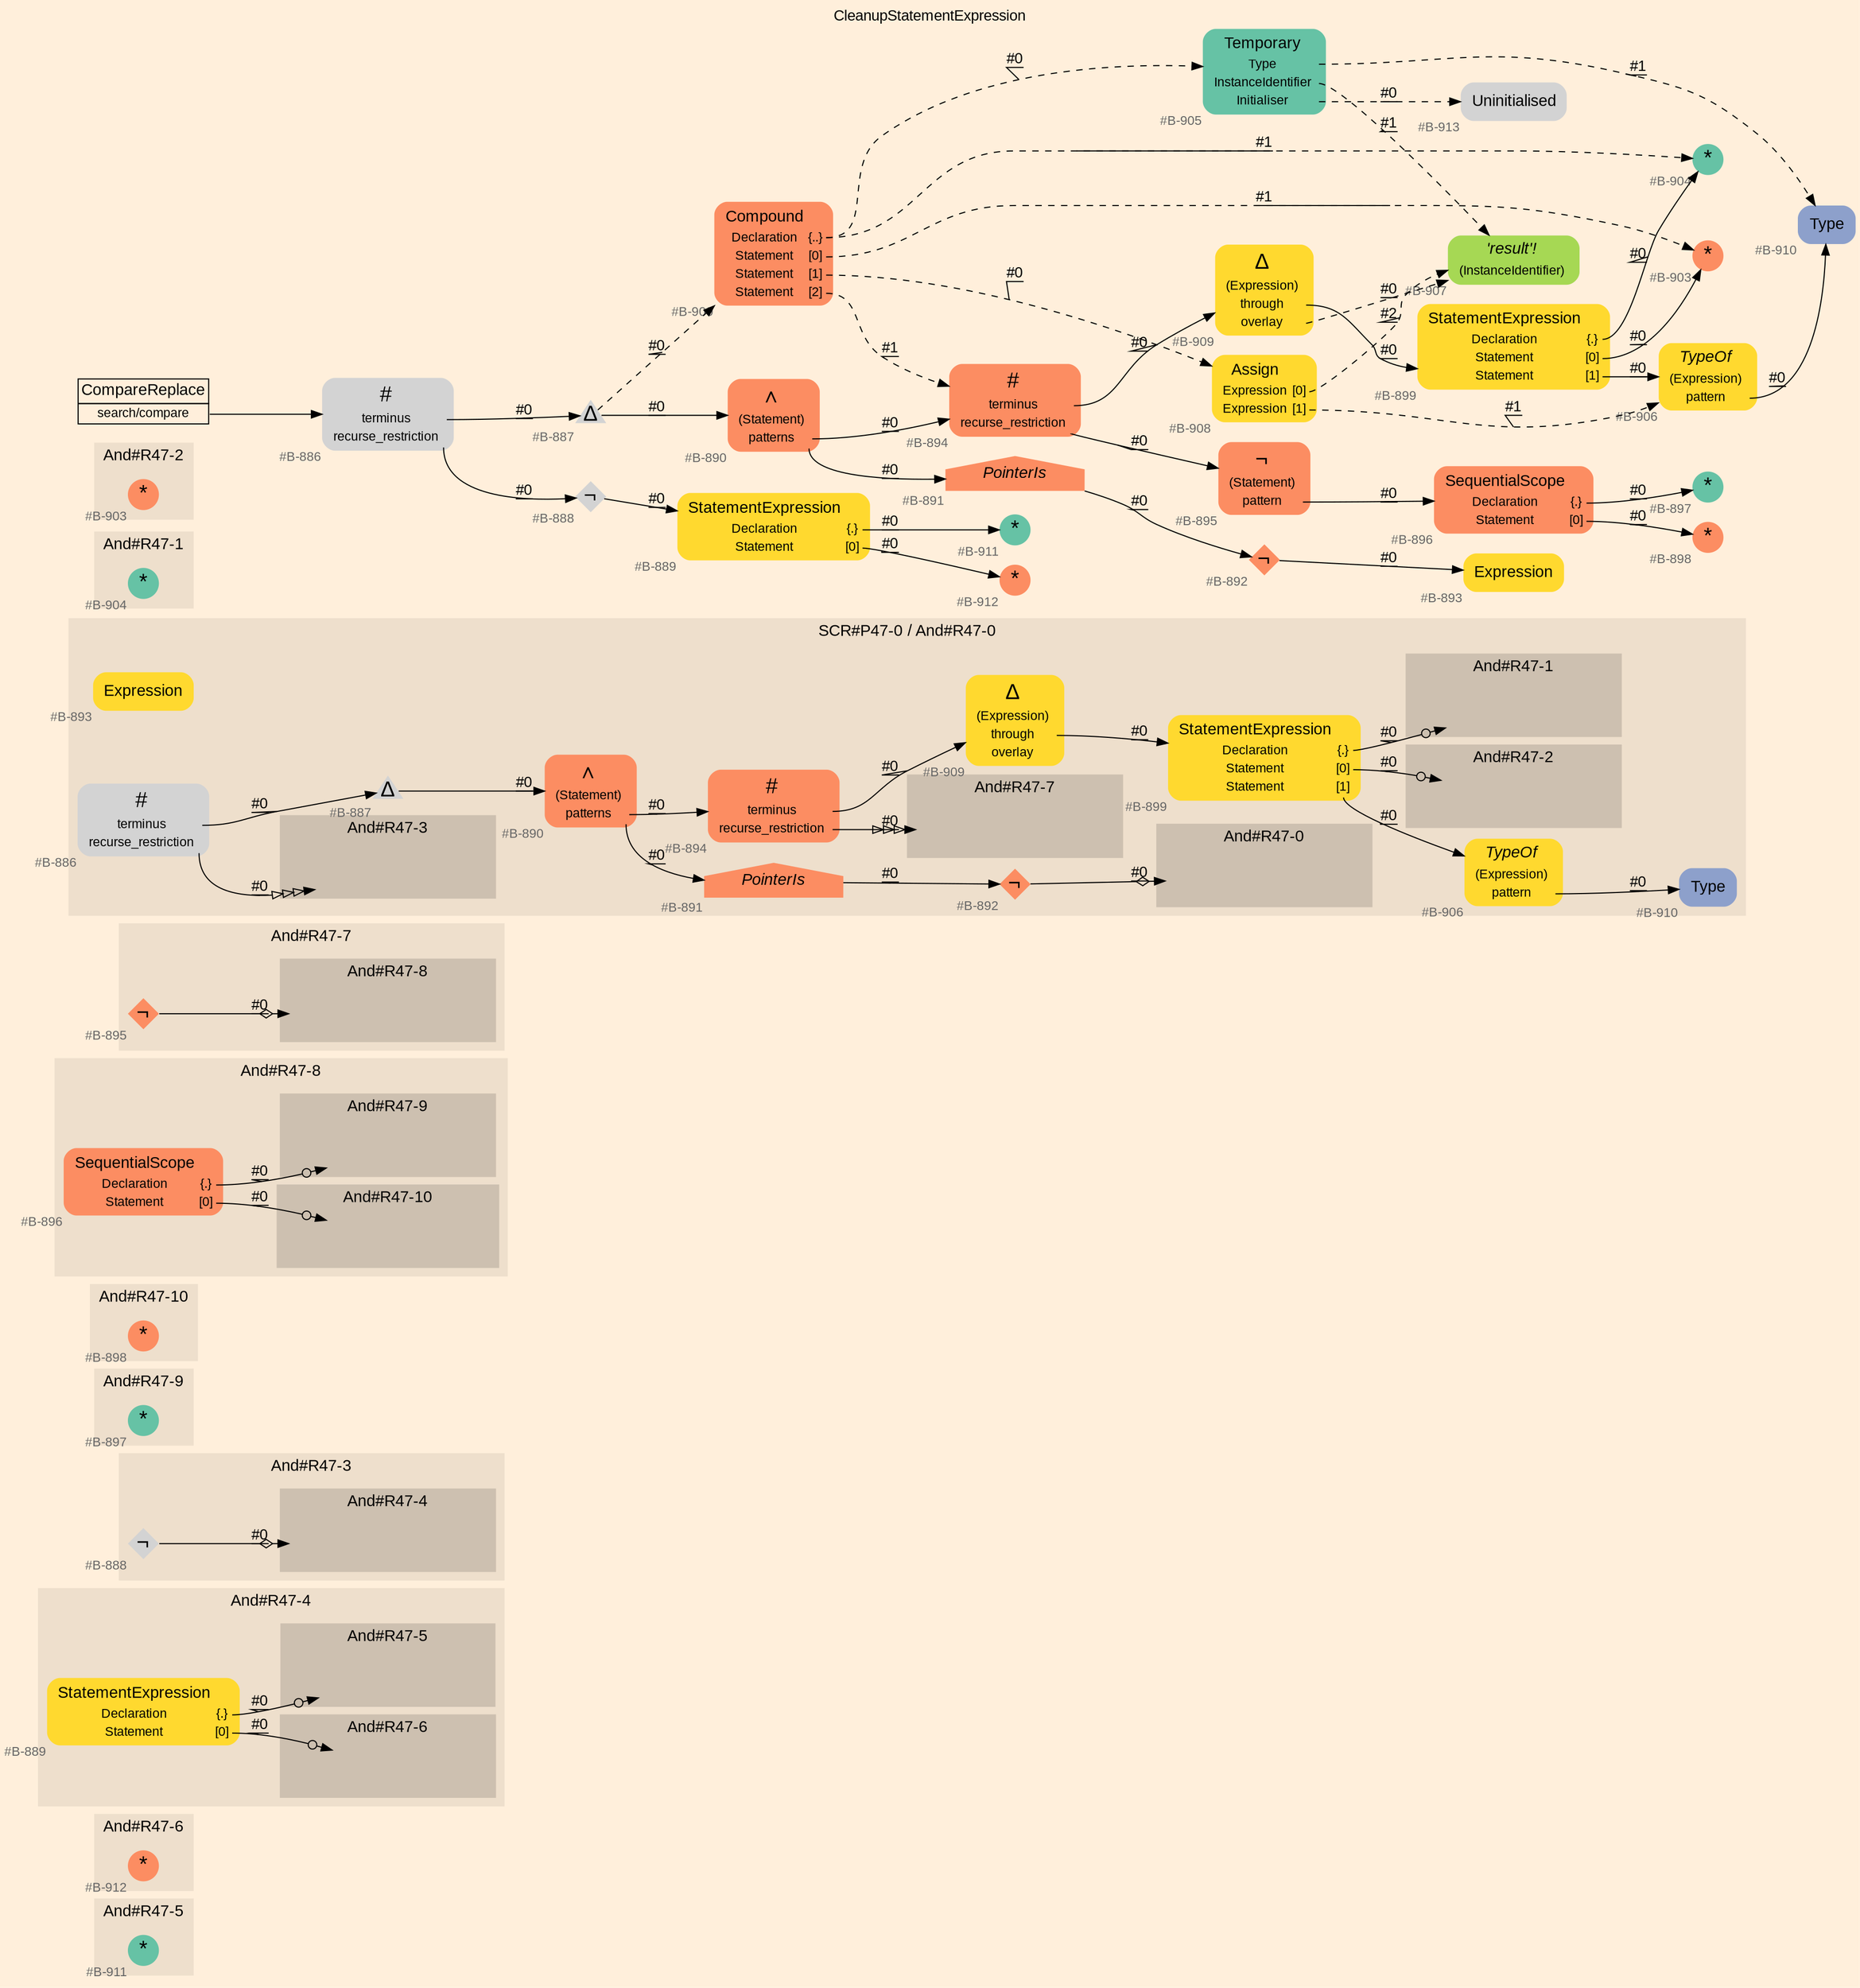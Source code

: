 digraph "CleanupStatementExpression" {
label = "CleanupStatementExpression"
labelloc = t
graph [
    rankdir = "LR"
    ranksep = 0.3
    bgcolor = antiquewhite1
    color = black
    fontcolor = black
    fontname = "Arial"
];
node [
    fontname = "Arial"
];
edge [
    fontname = "Arial"
];

// -------------------- figure And#R47-5 --------------------
// -------- region And#R47-5 ----------
subgraph "clusterAnd#R47-5" {
    label = "And#R47-5"
    style = "filled"
    color = antiquewhite2
    fontsize = "15"
    // -------- block And#R47-5/#B-911 ----------
    "And#R47-5/#B-911" [
        fillcolor = "/set28/1"
        xlabel = "#B-911"
        fontsize = "12"
        fontcolor = grey40
        shape = "circle"
        label = <<FONT COLOR="black" POINT-SIZE="20">*</FONT>>
        style = "filled"
        penwidth = 0.0
        fixedsize = true
        width = 0.4
        height = 0.4
    ];
    
}


// -------------------- figure And#R47-6 --------------------
// -------- region And#R47-6 ----------
subgraph "clusterAnd#R47-6" {
    label = "And#R47-6"
    style = "filled"
    color = antiquewhite2
    fontsize = "15"
    // -------- block And#R47-6/#B-912 ----------
    "And#R47-6/#B-912" [
        fillcolor = "/set28/2"
        xlabel = "#B-912"
        fontsize = "12"
        fontcolor = grey40
        shape = "circle"
        label = <<FONT COLOR="black" POINT-SIZE="20">*</FONT>>
        style = "filled"
        penwidth = 0.0
        fixedsize = true
        width = 0.4
        height = 0.4
    ];
    
}


// -------------------- figure And#R47-4 --------------------
// -------- region And#R47-4 ----------
subgraph "clusterAnd#R47-4" {
    label = "And#R47-4"
    style = "filled"
    color = antiquewhite2
    fontsize = "15"
    // -------- block And#R47-4/#B-889 ----------
    "And#R47-4/#B-889" [
        fillcolor = "/set28/6"
        xlabel = "#B-889"
        fontsize = "12"
        fontcolor = grey40
        shape = "plaintext"
        label = <<TABLE BORDER="0" CELLBORDER="0" CELLSPACING="0">
         <TR><TD><FONT COLOR="black" POINT-SIZE="15">StatementExpression</FONT></TD></TR>
         <TR><TD><FONT COLOR="black" POINT-SIZE="12">Declaration</FONT></TD><TD PORT="port0"><FONT COLOR="black" POINT-SIZE="12">{.}</FONT></TD></TR>
         <TR><TD><FONT COLOR="black" POINT-SIZE="12">Statement</FONT></TD><TD PORT="port1"><FONT COLOR="black" POINT-SIZE="12">[0]</FONT></TD></TR>
        </TABLE>>
        style = "rounded,filled"
    ];
    
    // -------- region And#R47-4/And#R47-5 ----------
    subgraph "clusterAnd#R47-4/And#R47-5" {
        label = "And#R47-5"
        style = "filled"
        color = antiquewhite3
        fontsize = "15"
        // -------- block And#R47-4/And#R47-5/#B-911 ----------
        "And#R47-4/And#R47-5/#B-911" [
            fillcolor = "/set28/1"
            xlabel = "#B-911"
            fontsize = "12"
            fontcolor = grey40
            shape = "none"
            style = "invisible"
        ];
        
    }
    
    // -------- region And#R47-4/And#R47-6 ----------
    subgraph "clusterAnd#R47-4/And#R47-6" {
        label = "And#R47-6"
        style = "filled"
        color = antiquewhite3
        fontsize = "15"
        // -------- block And#R47-4/And#R47-6/#B-912 ----------
        "And#R47-4/And#R47-6/#B-912" [
            fillcolor = "/set28/2"
            xlabel = "#B-912"
            fontsize = "12"
            fontcolor = grey40
            shape = "none"
            style = "invisible"
        ];
        
    }
    
}

"And#R47-4/#B-889":port0 -> "And#R47-4/And#R47-5/#B-911" [
    arrowhead="normalnoneodot"
    label = "#0"
    decorate = true
    color = black
    fontcolor = black
];

"And#R47-4/#B-889":port1 -> "And#R47-4/And#R47-6/#B-912" [
    arrowhead="normalnoneodot"
    label = "#0"
    decorate = true
    color = black
    fontcolor = black
];


// -------------------- figure And#R47-3 --------------------
// -------- region And#R47-3 ----------
subgraph "clusterAnd#R47-3" {
    label = "And#R47-3"
    style = "filled"
    color = antiquewhite2
    fontsize = "15"
    // -------- block And#R47-3/#B-888 ----------
    "And#R47-3/#B-888" [
        xlabel = "#B-888"
        fontsize = "12"
        fontcolor = grey40
        shape = "diamond"
        label = <<FONT COLOR="black" POINT-SIZE="20">¬</FONT>>
        style = "filled"
        penwidth = 0.0
        fixedsize = true
        width = 0.4
        height = 0.4
    ];
    
    // -------- region And#R47-3/And#R47-4 ----------
    subgraph "clusterAnd#R47-3/And#R47-4" {
        label = "And#R47-4"
        style = "filled"
        color = antiquewhite3
        fontsize = "15"
        // -------- block And#R47-3/And#R47-4/#B-889 ----------
        "And#R47-3/And#R47-4/#B-889" [
            fillcolor = "/set28/6"
            xlabel = "#B-889"
            fontsize = "12"
            fontcolor = grey40
            shape = "none"
            style = "invisible"
        ];
        
    }
    
}

"And#R47-3/#B-888" -> "And#R47-3/And#R47-4/#B-889" [
    arrowhead="normalnoneodiamond"
    label = "#0"
    decorate = true
    color = black
    fontcolor = black
];


// -------------------- figure And#R47-9 --------------------
// -------- region And#R47-9 ----------
subgraph "clusterAnd#R47-9" {
    label = "And#R47-9"
    style = "filled"
    color = antiquewhite2
    fontsize = "15"
    // -------- block And#R47-9/#B-897 ----------
    "And#R47-9/#B-897" [
        fillcolor = "/set28/1"
        xlabel = "#B-897"
        fontsize = "12"
        fontcolor = grey40
        shape = "circle"
        label = <<FONT COLOR="black" POINT-SIZE="20">*</FONT>>
        style = "filled"
        penwidth = 0.0
        fixedsize = true
        width = 0.4
        height = 0.4
    ];
    
}


// -------------------- figure And#R47-10 --------------------
// -------- region And#R47-10 ----------
subgraph "clusterAnd#R47-10" {
    label = "And#R47-10"
    style = "filled"
    color = antiquewhite2
    fontsize = "15"
    // -------- block And#R47-10/#B-898 ----------
    "And#R47-10/#B-898" [
        fillcolor = "/set28/2"
        xlabel = "#B-898"
        fontsize = "12"
        fontcolor = grey40
        shape = "circle"
        label = <<FONT COLOR="black" POINT-SIZE="20">*</FONT>>
        style = "filled"
        penwidth = 0.0
        fixedsize = true
        width = 0.4
        height = 0.4
    ];
    
}


// -------------------- figure And#R47-8 --------------------
// -------- region And#R47-8 ----------
subgraph "clusterAnd#R47-8" {
    label = "And#R47-8"
    style = "filled"
    color = antiquewhite2
    fontsize = "15"
    // -------- block And#R47-8/#B-896 ----------
    "And#R47-8/#B-896" [
        fillcolor = "/set28/2"
        xlabel = "#B-896"
        fontsize = "12"
        fontcolor = grey40
        shape = "plaintext"
        label = <<TABLE BORDER="0" CELLBORDER="0" CELLSPACING="0">
         <TR><TD><FONT COLOR="black" POINT-SIZE="15">SequentialScope</FONT></TD></TR>
         <TR><TD><FONT COLOR="black" POINT-SIZE="12">Declaration</FONT></TD><TD PORT="port0"><FONT COLOR="black" POINT-SIZE="12">{.}</FONT></TD></TR>
         <TR><TD><FONT COLOR="black" POINT-SIZE="12">Statement</FONT></TD><TD PORT="port1"><FONT COLOR="black" POINT-SIZE="12">[0]</FONT></TD></TR>
        </TABLE>>
        style = "rounded,filled"
    ];
    
    // -------- region And#R47-8/And#R47-9 ----------
    subgraph "clusterAnd#R47-8/And#R47-9" {
        label = "And#R47-9"
        style = "filled"
        color = antiquewhite3
        fontsize = "15"
        // -------- block And#R47-8/And#R47-9/#B-897 ----------
        "And#R47-8/And#R47-9/#B-897" [
            fillcolor = "/set28/1"
            xlabel = "#B-897"
            fontsize = "12"
            fontcolor = grey40
            shape = "none"
            style = "invisible"
        ];
        
    }
    
    // -------- region And#R47-8/And#R47-10 ----------
    subgraph "clusterAnd#R47-8/And#R47-10" {
        label = "And#R47-10"
        style = "filled"
        color = antiquewhite3
        fontsize = "15"
        // -------- block And#R47-8/And#R47-10/#B-898 ----------
        "And#R47-8/And#R47-10/#B-898" [
            fillcolor = "/set28/2"
            xlabel = "#B-898"
            fontsize = "12"
            fontcolor = grey40
            shape = "none"
            style = "invisible"
        ];
        
    }
    
}

"And#R47-8/#B-896":port0 -> "And#R47-8/And#R47-9/#B-897" [
    arrowhead="normalnoneodot"
    label = "#0"
    decorate = true
    color = black
    fontcolor = black
];

"And#R47-8/#B-896":port1 -> "And#R47-8/And#R47-10/#B-898" [
    arrowhead="normalnoneodot"
    label = "#0"
    decorate = true
    color = black
    fontcolor = black
];


// -------------------- figure And#R47-7 --------------------
// -------- region And#R47-7 ----------
subgraph "clusterAnd#R47-7" {
    label = "And#R47-7"
    style = "filled"
    color = antiquewhite2
    fontsize = "15"
    // -------- block And#R47-7/#B-895 ----------
    "And#R47-7/#B-895" [
        fillcolor = "/set28/2"
        xlabel = "#B-895"
        fontsize = "12"
        fontcolor = grey40
        shape = "diamond"
        label = <<FONT COLOR="black" POINT-SIZE="20">¬</FONT>>
        style = "filled"
        penwidth = 0.0
        fixedsize = true
        width = 0.4
        height = 0.4
    ];
    
    // -------- region And#R47-7/And#R47-8 ----------
    subgraph "clusterAnd#R47-7/And#R47-8" {
        label = "And#R47-8"
        style = "filled"
        color = antiquewhite3
        fontsize = "15"
        // -------- block And#R47-7/And#R47-8/#B-896 ----------
        "And#R47-7/And#R47-8/#B-896" [
            fillcolor = "/set28/2"
            xlabel = "#B-896"
            fontsize = "12"
            fontcolor = grey40
            shape = "none"
            style = "invisible"
        ];
        
    }
    
}

"And#R47-7/#B-895" -> "And#R47-7/And#R47-8/#B-896" [
    arrowhead="normalnoneodiamond"
    label = "#0"
    decorate = true
    color = black
    fontcolor = black
];


// -------------------- figure And#R47-0 --------------------
// -------- region And#R47-0 ----------
subgraph "clusterAnd#R47-0" {
    label = "And#R47-0"
    style = "filled"
    color = antiquewhite2
    fontsize = "15"
    // -------- block And#R47-0/#B-893 ----------
    "And#R47-0/#B-893" [
        fillcolor = "/set28/6"
        xlabel = "#B-893"
        fontsize = "12"
        fontcolor = grey40
        shape = "plaintext"
        label = <<TABLE BORDER="0" CELLBORDER="0" CELLSPACING="0">
         <TR><TD><FONT COLOR="black" POINT-SIZE="15">Expression</FONT></TD></TR>
        </TABLE>>
        style = "rounded,filled"
    ];
    
}


// -------------------- figure And#R47-1 --------------------
// -------- region And#R47-1 ----------
subgraph "clusterAnd#R47-1" {
    label = "And#R47-1"
    style = "filled"
    color = antiquewhite2
    fontsize = "15"
    // -------- block And#R47-1/#B-904 ----------
    "And#R47-1/#B-904" [
        fillcolor = "/set28/1"
        xlabel = "#B-904"
        fontsize = "12"
        fontcolor = grey40
        shape = "circle"
        label = <<FONT COLOR="black" POINT-SIZE="20">*</FONT>>
        style = "filled"
        penwidth = 0.0
        fixedsize = true
        width = 0.4
        height = 0.4
    ];
    
}


// -------------------- figure And#R47-2 --------------------
// -------- region And#R47-2 ----------
subgraph "clusterAnd#R47-2" {
    label = "And#R47-2"
    style = "filled"
    color = antiquewhite2
    fontsize = "15"
    // -------- block And#R47-2/#B-903 ----------
    "And#R47-2/#B-903" [
        fillcolor = "/set28/2"
        xlabel = "#B-903"
        fontsize = "12"
        fontcolor = grey40
        shape = "circle"
        label = <<FONT COLOR="black" POINT-SIZE="20">*</FONT>>
        style = "filled"
        penwidth = 0.0
        fixedsize = true
        width = 0.4
        height = 0.4
    ];
    
}


// -------------------- figure And#R47-0 --------------------
// -------- region And#R47-0 ----------
subgraph "clusterAnd#R47-0" {
    label = "SCR#P47-0 / And#R47-0"
    style = "filled"
    color = antiquewhite2
    fontsize = "15"
    // -------- block And#R47-0/#B-886 ----------
    "And#R47-0/#B-886" [
        xlabel = "#B-886"
        fontsize = "12"
        fontcolor = grey40
        shape = "plaintext"
        label = <<TABLE BORDER="0" CELLBORDER="0" CELLSPACING="0">
         <TR><TD><FONT COLOR="black" POINT-SIZE="20">#</FONT></TD></TR>
         <TR><TD><FONT COLOR="black" POINT-SIZE="12">terminus</FONT></TD><TD PORT="port0"></TD></TR>
         <TR><TD><FONT COLOR="black" POINT-SIZE="12">recurse_restriction</FONT></TD><TD PORT="port1"></TD></TR>
        </TABLE>>
        style = "rounded,filled"
    ];
    
    // -------- block And#R47-0/#B-891 ----------
    "And#R47-0/#B-891" [
        fillcolor = "/set28/2"
        xlabel = "#B-891"
        fontsize = "12"
        fontcolor = grey40
        shape = "house"
        label = <<FONT COLOR="black" POINT-SIZE="15"><I>PointerIs</I></FONT>>
        style = "filled"
        penwidth = 0.0
    ];
    
    // -------- block And#R47-0/#B-909 ----------
    "And#R47-0/#B-909" [
        fillcolor = "/set28/6"
        xlabel = "#B-909"
        fontsize = "12"
        fontcolor = grey40
        shape = "plaintext"
        label = <<TABLE BORDER="0" CELLBORDER="0" CELLSPACING="0">
         <TR><TD><FONT COLOR="black" POINT-SIZE="20">Δ</FONT></TD></TR>
         <TR><TD><FONT COLOR="black" POINT-SIZE="12">(Expression)</FONT></TD><TD PORT="port0"></TD></TR>
         <TR><TD><FONT COLOR="black" POINT-SIZE="12">through</FONT></TD><TD PORT="port1"></TD></TR>
         <TR><TD><FONT COLOR="black" POINT-SIZE="12">overlay</FONT></TD><TD PORT="port2"></TD></TR>
        </TABLE>>
        style = "rounded,filled"
    ];
    
    // -------- block And#R47-0/#B-887 ----------
    "And#R47-0/#B-887" [
        xlabel = "#B-887"
        fontsize = "12"
        fontcolor = grey40
        shape = "triangle"
        label = <<FONT COLOR="black" POINT-SIZE="20">Δ</FONT>>
        style = "filled"
        penwidth = 0.0
        fixedsize = true
        width = 0.4
        height = 0.4
    ];
    
    // -------- block And#R47-0/#B-899 ----------
    "And#R47-0/#B-899" [
        fillcolor = "/set28/6"
        xlabel = "#B-899"
        fontsize = "12"
        fontcolor = grey40
        shape = "plaintext"
        label = <<TABLE BORDER="0" CELLBORDER="0" CELLSPACING="0">
         <TR><TD><FONT COLOR="black" POINT-SIZE="15">StatementExpression</FONT></TD></TR>
         <TR><TD><FONT COLOR="black" POINT-SIZE="12">Declaration</FONT></TD><TD PORT="port0"><FONT COLOR="black" POINT-SIZE="12">{.}</FONT></TD></TR>
         <TR><TD><FONT COLOR="black" POINT-SIZE="12">Statement</FONT></TD><TD PORT="port1"><FONT COLOR="black" POINT-SIZE="12">[0]</FONT></TD></TR>
         <TR><TD><FONT COLOR="black" POINT-SIZE="12">Statement</FONT></TD><TD PORT="port2"><FONT COLOR="black" POINT-SIZE="12">[1]</FONT></TD></TR>
        </TABLE>>
        style = "rounded,filled"
    ];
    
    // -------- block And#R47-0/#B-910 ----------
    "And#R47-0/#B-910" [
        fillcolor = "/set28/3"
        xlabel = "#B-910"
        fontsize = "12"
        fontcolor = grey40
        shape = "plaintext"
        label = <<TABLE BORDER="0" CELLBORDER="0" CELLSPACING="0">
         <TR><TD><FONT COLOR="black" POINT-SIZE="15">Type</FONT></TD></TR>
        </TABLE>>
        style = "rounded,filled"
    ];
    
    // -------- block And#R47-0/#B-890 ----------
    "And#R47-0/#B-890" [
        fillcolor = "/set28/2"
        xlabel = "#B-890"
        fontsize = "12"
        fontcolor = grey40
        shape = "plaintext"
        label = <<TABLE BORDER="0" CELLBORDER="0" CELLSPACING="0">
         <TR><TD><FONT COLOR="black" POINT-SIZE="20">∧</FONT></TD></TR>
         <TR><TD><FONT COLOR="black" POINT-SIZE="12">(Statement)</FONT></TD><TD PORT="port0"></TD></TR>
         <TR><TD><FONT COLOR="black" POINT-SIZE="12">patterns</FONT></TD><TD PORT="port1"></TD></TR>
        </TABLE>>
        style = "rounded,filled"
    ];
    
    // -------- block And#R47-0/#B-892 ----------
    "And#R47-0/#B-892" [
        fillcolor = "/set28/2"
        xlabel = "#B-892"
        fontsize = "12"
        fontcolor = grey40
        shape = "diamond"
        label = <<FONT COLOR="black" POINT-SIZE="20">¬</FONT>>
        style = "filled"
        penwidth = 0.0
        fixedsize = true
        width = 0.4
        height = 0.4
    ];
    
    // -------- block And#R47-0/#B-906 ----------
    "And#R47-0/#B-906" [
        fillcolor = "/set28/6"
        xlabel = "#B-906"
        fontsize = "12"
        fontcolor = grey40
        shape = "plaintext"
        label = <<TABLE BORDER="0" CELLBORDER="0" CELLSPACING="0">
         <TR><TD><FONT COLOR="black" POINT-SIZE="15"><I>TypeOf</I></FONT></TD></TR>
         <TR><TD><FONT COLOR="black" POINT-SIZE="12">(Expression)</FONT></TD><TD PORT="port0"></TD></TR>
         <TR><TD><FONT COLOR="black" POINT-SIZE="12">pattern</FONT></TD><TD PORT="port1"></TD></TR>
        </TABLE>>
        style = "rounded,filled"
    ];
    
    // -------- block And#R47-0/#B-894 ----------
    "And#R47-0/#B-894" [
        fillcolor = "/set28/2"
        xlabel = "#B-894"
        fontsize = "12"
        fontcolor = grey40
        shape = "plaintext"
        label = <<TABLE BORDER="0" CELLBORDER="0" CELLSPACING="0">
         <TR><TD><FONT COLOR="black" POINT-SIZE="20">#</FONT></TD></TR>
         <TR><TD><FONT COLOR="black" POINT-SIZE="12">terminus</FONT></TD><TD PORT="port0"></TD></TR>
         <TR><TD><FONT COLOR="black" POINT-SIZE="12">recurse_restriction</FONT></TD><TD PORT="port1"></TD></TR>
        </TABLE>>
        style = "rounded,filled"
    ];
    
    // -------- region And#R47-0/And#R47-0 ----------
    subgraph "clusterAnd#R47-0/And#R47-0" {
        label = "And#R47-0"
        style = "filled"
        color = antiquewhite3
        fontsize = "15"
        // -------- block And#R47-0/And#R47-0/#B-893 ----------
        "And#R47-0/And#R47-0/#B-893" [
            fillcolor = "/set28/6"
            xlabel = "#B-893"
            fontsize = "12"
            fontcolor = grey40
            shape = "none"
            style = "invisible"
        ];
        
    }
    
    // -------- region And#R47-0/And#R47-1 ----------
    subgraph "clusterAnd#R47-0/And#R47-1" {
        label = "And#R47-1"
        style = "filled"
        color = antiquewhite3
        fontsize = "15"
        // -------- block And#R47-0/And#R47-1/#B-904 ----------
        "And#R47-0/And#R47-1/#B-904" [
            fillcolor = "/set28/1"
            xlabel = "#B-904"
            fontsize = "12"
            fontcolor = grey40
            shape = "none"
            style = "invisible"
        ];
        
    }
    
    // -------- region And#R47-0/And#R47-2 ----------
    subgraph "clusterAnd#R47-0/And#R47-2" {
        label = "And#R47-2"
        style = "filled"
        color = antiquewhite3
        fontsize = "15"
        // -------- block And#R47-0/And#R47-2/#B-903 ----------
        "And#R47-0/And#R47-2/#B-903" [
            fillcolor = "/set28/2"
            xlabel = "#B-903"
            fontsize = "12"
            fontcolor = grey40
            shape = "none"
            style = "invisible"
        ];
        
    }
    
    // -------- region And#R47-0/And#R47-3 ----------
    subgraph "clusterAnd#R47-0/And#R47-3" {
        label = "And#R47-3"
        style = "filled"
        color = antiquewhite3
        fontsize = "15"
        // -------- block And#R47-0/And#R47-3/#B-888 ----------
        "And#R47-0/And#R47-3/#B-888" [
            xlabel = "#B-888"
            fontsize = "12"
            fontcolor = grey40
            shape = "none"
            style = "invisible"
        ];
        
    }
    
    // -------- region And#R47-0/And#R47-7 ----------
    subgraph "clusterAnd#R47-0/And#R47-7" {
        label = "And#R47-7"
        style = "filled"
        color = antiquewhite3
        fontsize = "15"
        // -------- block And#R47-0/And#R47-7/#B-895 ----------
        "And#R47-0/And#R47-7/#B-895" [
            fillcolor = "/set28/2"
            xlabel = "#B-895"
            fontsize = "12"
            fontcolor = grey40
            shape = "none"
            style = "invisible"
        ];
        
    }
    
}

"And#R47-0/#B-886":port0 -> "And#R47-0/#B-887" [
    label = "#0"
    decorate = true
    color = black
    fontcolor = black
];

"And#R47-0/#B-886":port1 -> "And#R47-0/And#R47-3/#B-888" [
    arrowhead="normalonormalonormalonormal"
    label = "#0"
    decorate = true
    color = black
    fontcolor = black
];

"And#R47-0/#B-891" -> "And#R47-0/#B-892" [
    label = "#0"
    decorate = true
    color = black
    fontcolor = black
];

"And#R47-0/#B-909":port1 -> "And#R47-0/#B-899" [
    label = "#0"
    decorate = true
    color = black
    fontcolor = black
];

"And#R47-0/#B-887" -> "And#R47-0/#B-890" [
    label = "#0"
    decorate = true
    color = black
    fontcolor = black
];

"And#R47-0/#B-899":port0 -> "And#R47-0/And#R47-1/#B-904" [
    arrowhead="normalnoneodot"
    label = "#0"
    decorate = true
    color = black
    fontcolor = black
];

"And#R47-0/#B-899":port1 -> "And#R47-0/And#R47-2/#B-903" [
    arrowhead="normalnoneodot"
    label = "#0"
    decorate = true
    color = black
    fontcolor = black
];

"And#R47-0/#B-899":port2 -> "And#R47-0/#B-906" [
    label = "#0"
    decorate = true
    color = black
    fontcolor = black
];

"And#R47-0/#B-890":port1 -> "And#R47-0/#B-894" [
    label = "#0"
    decorate = true
    color = black
    fontcolor = black
];

"And#R47-0/#B-890":port1 -> "And#R47-0/#B-891" [
    label = "#0"
    decorate = true
    color = black
    fontcolor = black
];

"And#R47-0/#B-892" -> "And#R47-0/And#R47-0/#B-893" [
    arrowhead="normalnoneodiamond"
    label = "#0"
    decorate = true
    color = black
    fontcolor = black
];

"And#R47-0/#B-906":port1 -> "And#R47-0/#B-910" [
    label = "#0"
    decorate = true
    color = black
    fontcolor = black
];

"And#R47-0/#B-894":port0 -> "And#R47-0/#B-909" [
    label = "#0"
    decorate = true
    color = black
    fontcolor = black
];

"And#R47-0/#B-894":port1 -> "And#R47-0/And#R47-7/#B-895" [
    arrowhead="normalonormalonormalonormal"
    label = "#0"
    decorate = true
    color = black
    fontcolor = black
];


// -------------------- transformation figure --------------------
// -------- block CR#X47-8 ----------
"CR#X47-8" [
    fillcolor = antiquewhite1
    fontsize = "12"
    fontcolor = grey40
    shape = "plaintext"
    label = <<TABLE BORDER="0" CELLBORDER="1" CELLSPACING="0">
     <TR><TD><FONT COLOR="black" POINT-SIZE="15">CompareReplace</FONT></TD></TR>
     <TR><TD PORT="port0"><FONT COLOR="black" POINT-SIZE="12">search/compare</FONT></TD></TR>
    </TABLE>>
    style = "filled"
    color = black
];

// -------- block #B-886 ----------
"#B-886" [
    xlabel = "#B-886"
    fontsize = "12"
    fontcolor = grey40
    shape = "plaintext"
    label = <<TABLE BORDER="0" CELLBORDER="0" CELLSPACING="0">
     <TR><TD><FONT COLOR="black" POINT-SIZE="20">#</FONT></TD></TR>
     <TR><TD><FONT COLOR="black" POINT-SIZE="12">terminus</FONT></TD><TD PORT="port0"></TD></TR>
     <TR><TD><FONT COLOR="black" POINT-SIZE="12">recurse_restriction</FONT></TD><TD PORT="port1"></TD></TR>
    </TABLE>>
    style = "rounded,filled"
];

// -------- block #B-887 ----------
"#B-887" [
    xlabel = "#B-887"
    fontsize = "12"
    fontcolor = grey40
    shape = "triangle"
    label = <<FONT COLOR="black" POINT-SIZE="20">Δ</FONT>>
    style = "filled"
    penwidth = 0.0
    fixedsize = true
    width = 0.4
    height = 0.4
];

// -------- block #B-890 ----------
"#B-890" [
    fillcolor = "/set28/2"
    xlabel = "#B-890"
    fontsize = "12"
    fontcolor = grey40
    shape = "plaintext"
    label = <<TABLE BORDER="0" CELLBORDER="0" CELLSPACING="0">
     <TR><TD><FONT COLOR="black" POINT-SIZE="20">∧</FONT></TD></TR>
     <TR><TD><FONT COLOR="black" POINT-SIZE="12">(Statement)</FONT></TD><TD PORT="port0"></TD></TR>
     <TR><TD><FONT COLOR="black" POINT-SIZE="12">patterns</FONT></TD><TD PORT="port1"></TD></TR>
    </TABLE>>
    style = "rounded,filled"
];

// -------- block #B-894 ----------
"#B-894" [
    fillcolor = "/set28/2"
    xlabel = "#B-894"
    fontsize = "12"
    fontcolor = grey40
    shape = "plaintext"
    label = <<TABLE BORDER="0" CELLBORDER="0" CELLSPACING="0">
     <TR><TD><FONT COLOR="black" POINT-SIZE="20">#</FONT></TD></TR>
     <TR><TD><FONT COLOR="black" POINT-SIZE="12">terminus</FONT></TD><TD PORT="port0"></TD></TR>
     <TR><TD><FONT COLOR="black" POINT-SIZE="12">recurse_restriction</FONT></TD><TD PORT="port1"></TD></TR>
    </TABLE>>
    style = "rounded,filled"
];

// -------- block #B-909 ----------
"#B-909" [
    fillcolor = "/set28/6"
    xlabel = "#B-909"
    fontsize = "12"
    fontcolor = grey40
    shape = "plaintext"
    label = <<TABLE BORDER="0" CELLBORDER="0" CELLSPACING="0">
     <TR><TD><FONT COLOR="black" POINT-SIZE="20">Δ</FONT></TD></TR>
     <TR><TD><FONT COLOR="black" POINT-SIZE="12">(Expression)</FONT></TD><TD PORT="port0"></TD></TR>
     <TR><TD><FONT COLOR="black" POINT-SIZE="12">through</FONT></TD><TD PORT="port1"></TD></TR>
     <TR><TD><FONT COLOR="black" POINT-SIZE="12">overlay</FONT></TD><TD PORT="port2"></TD></TR>
    </TABLE>>
    style = "rounded,filled"
];

// -------- block #B-899 ----------
"#B-899" [
    fillcolor = "/set28/6"
    xlabel = "#B-899"
    fontsize = "12"
    fontcolor = grey40
    shape = "plaintext"
    label = <<TABLE BORDER="0" CELLBORDER="0" CELLSPACING="0">
     <TR><TD><FONT COLOR="black" POINT-SIZE="15">StatementExpression</FONT></TD></TR>
     <TR><TD><FONT COLOR="black" POINT-SIZE="12">Declaration</FONT></TD><TD PORT="port0"><FONT COLOR="black" POINT-SIZE="12">{.}</FONT></TD></TR>
     <TR><TD><FONT COLOR="black" POINT-SIZE="12">Statement</FONT></TD><TD PORT="port1"><FONT COLOR="black" POINT-SIZE="12">[0]</FONT></TD></TR>
     <TR><TD><FONT COLOR="black" POINT-SIZE="12">Statement</FONT></TD><TD PORT="port2"><FONT COLOR="black" POINT-SIZE="12">[1]</FONT></TD></TR>
    </TABLE>>
    style = "rounded,filled"
];

// -------- block #B-904 ----------
"#B-904" [
    fillcolor = "/set28/1"
    xlabel = "#B-904"
    fontsize = "12"
    fontcolor = grey40
    shape = "circle"
    label = <<FONT COLOR="black" POINT-SIZE="20">*</FONT>>
    style = "filled"
    penwidth = 0.0
    fixedsize = true
    width = 0.4
    height = 0.4
];

// -------- block #B-903 ----------
"#B-903" [
    fillcolor = "/set28/2"
    xlabel = "#B-903"
    fontsize = "12"
    fontcolor = grey40
    shape = "circle"
    label = <<FONT COLOR="black" POINT-SIZE="20">*</FONT>>
    style = "filled"
    penwidth = 0.0
    fixedsize = true
    width = 0.4
    height = 0.4
];

// -------- block #B-906 ----------
"#B-906" [
    fillcolor = "/set28/6"
    xlabel = "#B-906"
    fontsize = "12"
    fontcolor = grey40
    shape = "plaintext"
    label = <<TABLE BORDER="0" CELLBORDER="0" CELLSPACING="0">
     <TR><TD><FONT COLOR="black" POINT-SIZE="15"><I>TypeOf</I></FONT></TD></TR>
     <TR><TD><FONT COLOR="black" POINT-SIZE="12">(Expression)</FONT></TD><TD PORT="port0"></TD></TR>
     <TR><TD><FONT COLOR="black" POINT-SIZE="12">pattern</FONT></TD><TD PORT="port1"></TD></TR>
    </TABLE>>
    style = "rounded,filled"
];

// -------- block #B-910 ----------
"#B-910" [
    fillcolor = "/set28/3"
    xlabel = "#B-910"
    fontsize = "12"
    fontcolor = grey40
    shape = "plaintext"
    label = <<TABLE BORDER="0" CELLBORDER="0" CELLSPACING="0">
     <TR><TD><FONT COLOR="black" POINT-SIZE="15">Type</FONT></TD></TR>
    </TABLE>>
    style = "rounded,filled"
];

// -------- block #B-907 ----------
"#B-907" [
    fillcolor = "/set28/5"
    xlabel = "#B-907"
    fontsize = "12"
    fontcolor = grey40
    shape = "plaintext"
    label = <<TABLE BORDER="0" CELLBORDER="0" CELLSPACING="0">
     <TR><TD><FONT COLOR="black" POINT-SIZE="15"><I>'result'!</I></FONT></TD></TR>
     <TR><TD><FONT COLOR="black" POINT-SIZE="12">(InstanceIdentifier)</FONT></TD><TD PORT="port0"></TD></TR>
    </TABLE>>
    style = "rounded,filled"
];

// -------- block #B-895 ----------
"#B-895" [
    fillcolor = "/set28/2"
    xlabel = "#B-895"
    fontsize = "12"
    fontcolor = grey40
    shape = "plaintext"
    label = <<TABLE BORDER="0" CELLBORDER="0" CELLSPACING="0">
     <TR><TD><FONT COLOR="black" POINT-SIZE="20">¬</FONT></TD></TR>
     <TR><TD><FONT COLOR="black" POINT-SIZE="12">(Statement)</FONT></TD><TD PORT="port0"></TD></TR>
     <TR><TD><FONT COLOR="black" POINT-SIZE="12">pattern</FONT></TD><TD PORT="port1"></TD></TR>
    </TABLE>>
    style = "rounded,filled"
];

// -------- block #B-896 ----------
"#B-896" [
    fillcolor = "/set28/2"
    xlabel = "#B-896"
    fontsize = "12"
    fontcolor = grey40
    shape = "plaintext"
    label = <<TABLE BORDER="0" CELLBORDER="0" CELLSPACING="0">
     <TR><TD><FONT COLOR="black" POINT-SIZE="15">SequentialScope</FONT></TD></TR>
     <TR><TD><FONT COLOR="black" POINT-SIZE="12">Declaration</FONT></TD><TD PORT="port0"><FONT COLOR="black" POINT-SIZE="12">{.}</FONT></TD></TR>
     <TR><TD><FONT COLOR="black" POINT-SIZE="12">Statement</FONT></TD><TD PORT="port1"><FONT COLOR="black" POINT-SIZE="12">[0]</FONT></TD></TR>
    </TABLE>>
    style = "rounded,filled"
];

// -------- block #B-897 ----------
"#B-897" [
    fillcolor = "/set28/1"
    xlabel = "#B-897"
    fontsize = "12"
    fontcolor = grey40
    shape = "circle"
    label = <<FONT COLOR="black" POINT-SIZE="20">*</FONT>>
    style = "filled"
    penwidth = 0.0
    fixedsize = true
    width = 0.4
    height = 0.4
];

// -------- block #B-898 ----------
"#B-898" [
    fillcolor = "/set28/2"
    xlabel = "#B-898"
    fontsize = "12"
    fontcolor = grey40
    shape = "circle"
    label = <<FONT COLOR="black" POINT-SIZE="20">*</FONT>>
    style = "filled"
    penwidth = 0.0
    fixedsize = true
    width = 0.4
    height = 0.4
];

// -------- block #B-891 ----------
"#B-891" [
    fillcolor = "/set28/2"
    xlabel = "#B-891"
    fontsize = "12"
    fontcolor = grey40
    shape = "house"
    label = <<FONT COLOR="black" POINT-SIZE="15"><I>PointerIs</I></FONT>>
    style = "filled"
    penwidth = 0.0
];

// -------- block #B-892 ----------
"#B-892" [
    fillcolor = "/set28/2"
    xlabel = "#B-892"
    fontsize = "12"
    fontcolor = grey40
    shape = "diamond"
    label = <<FONT COLOR="black" POINT-SIZE="20">¬</FONT>>
    style = "filled"
    penwidth = 0.0
    fixedsize = true
    width = 0.4
    height = 0.4
];

// -------- block #B-893 ----------
"#B-893" [
    fillcolor = "/set28/6"
    xlabel = "#B-893"
    fontsize = "12"
    fontcolor = grey40
    shape = "plaintext"
    label = <<TABLE BORDER="0" CELLBORDER="0" CELLSPACING="0">
     <TR><TD><FONT COLOR="black" POINT-SIZE="15">Expression</FONT></TD></TR>
    </TABLE>>
    style = "rounded,filled"
];

// -------- block #B-900 ----------
"#B-900" [
    fillcolor = "/set28/2"
    xlabel = "#B-900"
    fontsize = "12"
    fontcolor = grey40
    shape = "plaintext"
    label = <<TABLE BORDER="0" CELLBORDER="0" CELLSPACING="0">
     <TR><TD><FONT COLOR="black" POINT-SIZE="15">Compound</FONT></TD></TR>
     <TR><TD><FONT COLOR="black" POINT-SIZE="12">Declaration</FONT></TD><TD PORT="port0"><FONT COLOR="black" POINT-SIZE="12">{..}</FONT></TD></TR>
     <TR><TD><FONT COLOR="black" POINT-SIZE="12">Statement</FONT></TD><TD PORT="port1"><FONT COLOR="black" POINT-SIZE="12">[0]</FONT></TD></TR>
     <TR><TD><FONT COLOR="black" POINT-SIZE="12">Statement</FONT></TD><TD PORT="port2"><FONT COLOR="black" POINT-SIZE="12">[1]</FONT></TD></TR>
     <TR><TD><FONT COLOR="black" POINT-SIZE="12">Statement</FONT></TD><TD PORT="port3"><FONT COLOR="black" POINT-SIZE="12">[2]</FONT></TD></TR>
    </TABLE>>
    style = "rounded,filled"
];

// -------- block #B-905 ----------
"#B-905" [
    fillcolor = "/set28/1"
    xlabel = "#B-905"
    fontsize = "12"
    fontcolor = grey40
    shape = "plaintext"
    label = <<TABLE BORDER="0" CELLBORDER="0" CELLSPACING="0">
     <TR><TD><FONT COLOR="black" POINT-SIZE="15">Temporary</FONT></TD></TR>
     <TR><TD><FONT COLOR="black" POINT-SIZE="12">Type</FONT></TD><TD PORT="port0"></TD></TR>
     <TR><TD><FONT COLOR="black" POINT-SIZE="12">InstanceIdentifier</FONT></TD><TD PORT="port1"></TD></TR>
     <TR><TD><FONT COLOR="black" POINT-SIZE="12">Initialiser</FONT></TD><TD PORT="port2"></TD></TR>
    </TABLE>>
    style = "rounded,filled"
];

// -------- block #B-913 ----------
"#B-913" [
    xlabel = "#B-913"
    fontsize = "12"
    fontcolor = grey40
    shape = "plaintext"
    label = <<TABLE BORDER="0" CELLBORDER="0" CELLSPACING="0">
     <TR><TD><FONT COLOR="black" POINT-SIZE="15">Uninitialised</FONT></TD></TR>
    </TABLE>>
    style = "rounded,filled"
];

// -------- block #B-908 ----------
"#B-908" [
    fillcolor = "/set28/6"
    xlabel = "#B-908"
    fontsize = "12"
    fontcolor = grey40
    shape = "plaintext"
    label = <<TABLE BORDER="0" CELLBORDER="0" CELLSPACING="0">
     <TR><TD><FONT COLOR="black" POINT-SIZE="15">Assign</FONT></TD></TR>
     <TR><TD><FONT COLOR="black" POINT-SIZE="12">Expression</FONT></TD><TD PORT="port0"><FONT COLOR="black" POINT-SIZE="12">[0]</FONT></TD></TR>
     <TR><TD><FONT COLOR="black" POINT-SIZE="12">Expression</FONT></TD><TD PORT="port1"><FONT COLOR="black" POINT-SIZE="12">[1]</FONT></TD></TR>
    </TABLE>>
    style = "rounded,filled"
];

// -------- block #B-888 ----------
"#B-888" [
    xlabel = "#B-888"
    fontsize = "12"
    fontcolor = grey40
    shape = "diamond"
    label = <<FONT COLOR="black" POINT-SIZE="20">¬</FONT>>
    style = "filled"
    penwidth = 0.0
    fixedsize = true
    width = 0.4
    height = 0.4
];

// -------- block #B-889 ----------
"#B-889" [
    fillcolor = "/set28/6"
    xlabel = "#B-889"
    fontsize = "12"
    fontcolor = grey40
    shape = "plaintext"
    label = <<TABLE BORDER="0" CELLBORDER="0" CELLSPACING="0">
     <TR><TD><FONT COLOR="black" POINT-SIZE="15">StatementExpression</FONT></TD></TR>
     <TR><TD><FONT COLOR="black" POINT-SIZE="12">Declaration</FONT></TD><TD PORT="port0"><FONT COLOR="black" POINT-SIZE="12">{.}</FONT></TD></TR>
     <TR><TD><FONT COLOR="black" POINT-SIZE="12">Statement</FONT></TD><TD PORT="port1"><FONT COLOR="black" POINT-SIZE="12">[0]</FONT></TD></TR>
    </TABLE>>
    style = "rounded,filled"
];

// -------- block #B-911 ----------
"#B-911" [
    fillcolor = "/set28/1"
    xlabel = "#B-911"
    fontsize = "12"
    fontcolor = grey40
    shape = "circle"
    label = <<FONT COLOR="black" POINT-SIZE="20">*</FONT>>
    style = "filled"
    penwidth = 0.0
    fixedsize = true
    width = 0.4
    height = 0.4
];

// -------- block #B-912 ----------
"#B-912" [
    fillcolor = "/set28/2"
    xlabel = "#B-912"
    fontsize = "12"
    fontcolor = grey40
    shape = "circle"
    label = <<FONT COLOR="black" POINT-SIZE="20">*</FONT>>
    style = "filled"
    penwidth = 0.0
    fixedsize = true
    width = 0.4
    height = 0.4
];

"CR#X47-8":port0 -> "#B-886" [
    label = ""
    decorate = true
    color = black
    fontcolor = black
];

"#B-886":port0 -> "#B-887" [
    label = "#0"
    decorate = true
    color = black
    fontcolor = black
];

"#B-886":port1 -> "#B-888" [
    label = "#0"
    decorate = true
    color = black
    fontcolor = black
];

"#B-887" -> "#B-890" [
    label = "#0"
    decorate = true
    color = black
    fontcolor = black
];

"#B-887" -> "#B-900" [
    style="dashed"
    label = "#0"
    decorate = true
    color = black
    fontcolor = black
];

"#B-890":port1 -> "#B-894" [
    label = "#0"
    decorate = true
    color = black
    fontcolor = black
];

"#B-890":port1 -> "#B-891" [
    label = "#0"
    decorate = true
    color = black
    fontcolor = black
];

"#B-894":port0 -> "#B-909" [
    label = "#0"
    decorate = true
    color = black
    fontcolor = black
];

"#B-894":port1 -> "#B-895" [
    label = "#0"
    decorate = true
    color = black
    fontcolor = black
];

"#B-909":port1 -> "#B-899" [
    label = "#0"
    decorate = true
    color = black
    fontcolor = black
];

"#B-909":port2 -> "#B-907" [
    style="dashed"
    label = "#0"
    decorate = true
    color = black
    fontcolor = black
];

"#B-899":port0 -> "#B-904" [
    label = "#0"
    decorate = true
    color = black
    fontcolor = black
];

"#B-899":port1 -> "#B-903" [
    label = "#0"
    decorate = true
    color = black
    fontcolor = black
];

"#B-899":port2 -> "#B-906" [
    label = "#0"
    decorate = true
    color = black
    fontcolor = black
];

"#B-906":port1 -> "#B-910" [
    label = "#0"
    decorate = true
    color = black
    fontcolor = black
];

"#B-895":port1 -> "#B-896" [
    label = "#0"
    decorate = true
    color = black
    fontcolor = black
];

"#B-896":port0 -> "#B-897" [
    label = "#0"
    decorate = true
    color = black
    fontcolor = black
];

"#B-896":port1 -> "#B-898" [
    label = "#0"
    decorate = true
    color = black
    fontcolor = black
];

"#B-891" -> "#B-892" [
    label = "#0"
    decorate = true
    color = black
    fontcolor = black
];

"#B-892" -> "#B-893" [
    label = "#0"
    decorate = true
    color = black
    fontcolor = black
];

"#B-900":port0 -> "#B-904" [
    style="dashed"
    label = "#1"
    decorate = true
    color = black
    fontcolor = black
];

"#B-900":port0 -> "#B-905" [
    style="dashed"
    label = "#0"
    decorate = true
    color = black
    fontcolor = black
];

"#B-900":port1 -> "#B-903" [
    style="dashed"
    label = "#1"
    decorate = true
    color = black
    fontcolor = black
];

"#B-900":port2 -> "#B-908" [
    style="dashed"
    label = "#0"
    decorate = true
    color = black
    fontcolor = black
];

"#B-900":port3 -> "#B-894" [
    style="dashed"
    label = "#1"
    decorate = true
    color = black
    fontcolor = black
];

"#B-905":port0 -> "#B-910" [
    style="dashed"
    label = "#1"
    decorate = true
    color = black
    fontcolor = black
];

"#B-905":port1 -> "#B-907" [
    style="dashed"
    label = "#1"
    decorate = true
    color = black
    fontcolor = black
];

"#B-905":port2 -> "#B-913" [
    style="dashed"
    label = "#0"
    decorate = true
    color = black
    fontcolor = black
];

"#B-908":port0 -> "#B-907" [
    style="dashed"
    label = "#2"
    decorate = true
    color = black
    fontcolor = black
];

"#B-908":port1 -> "#B-906" [
    style="dashed"
    label = "#1"
    decorate = true
    color = black
    fontcolor = black
];

"#B-888" -> "#B-889" [
    label = "#0"
    decorate = true
    color = black
    fontcolor = black
];

"#B-889":port0 -> "#B-911" [
    label = "#0"
    decorate = true
    color = black
    fontcolor = black
];

"#B-889":port1 -> "#B-912" [
    label = "#0"
    decorate = true
    color = black
    fontcolor = black
];


}
